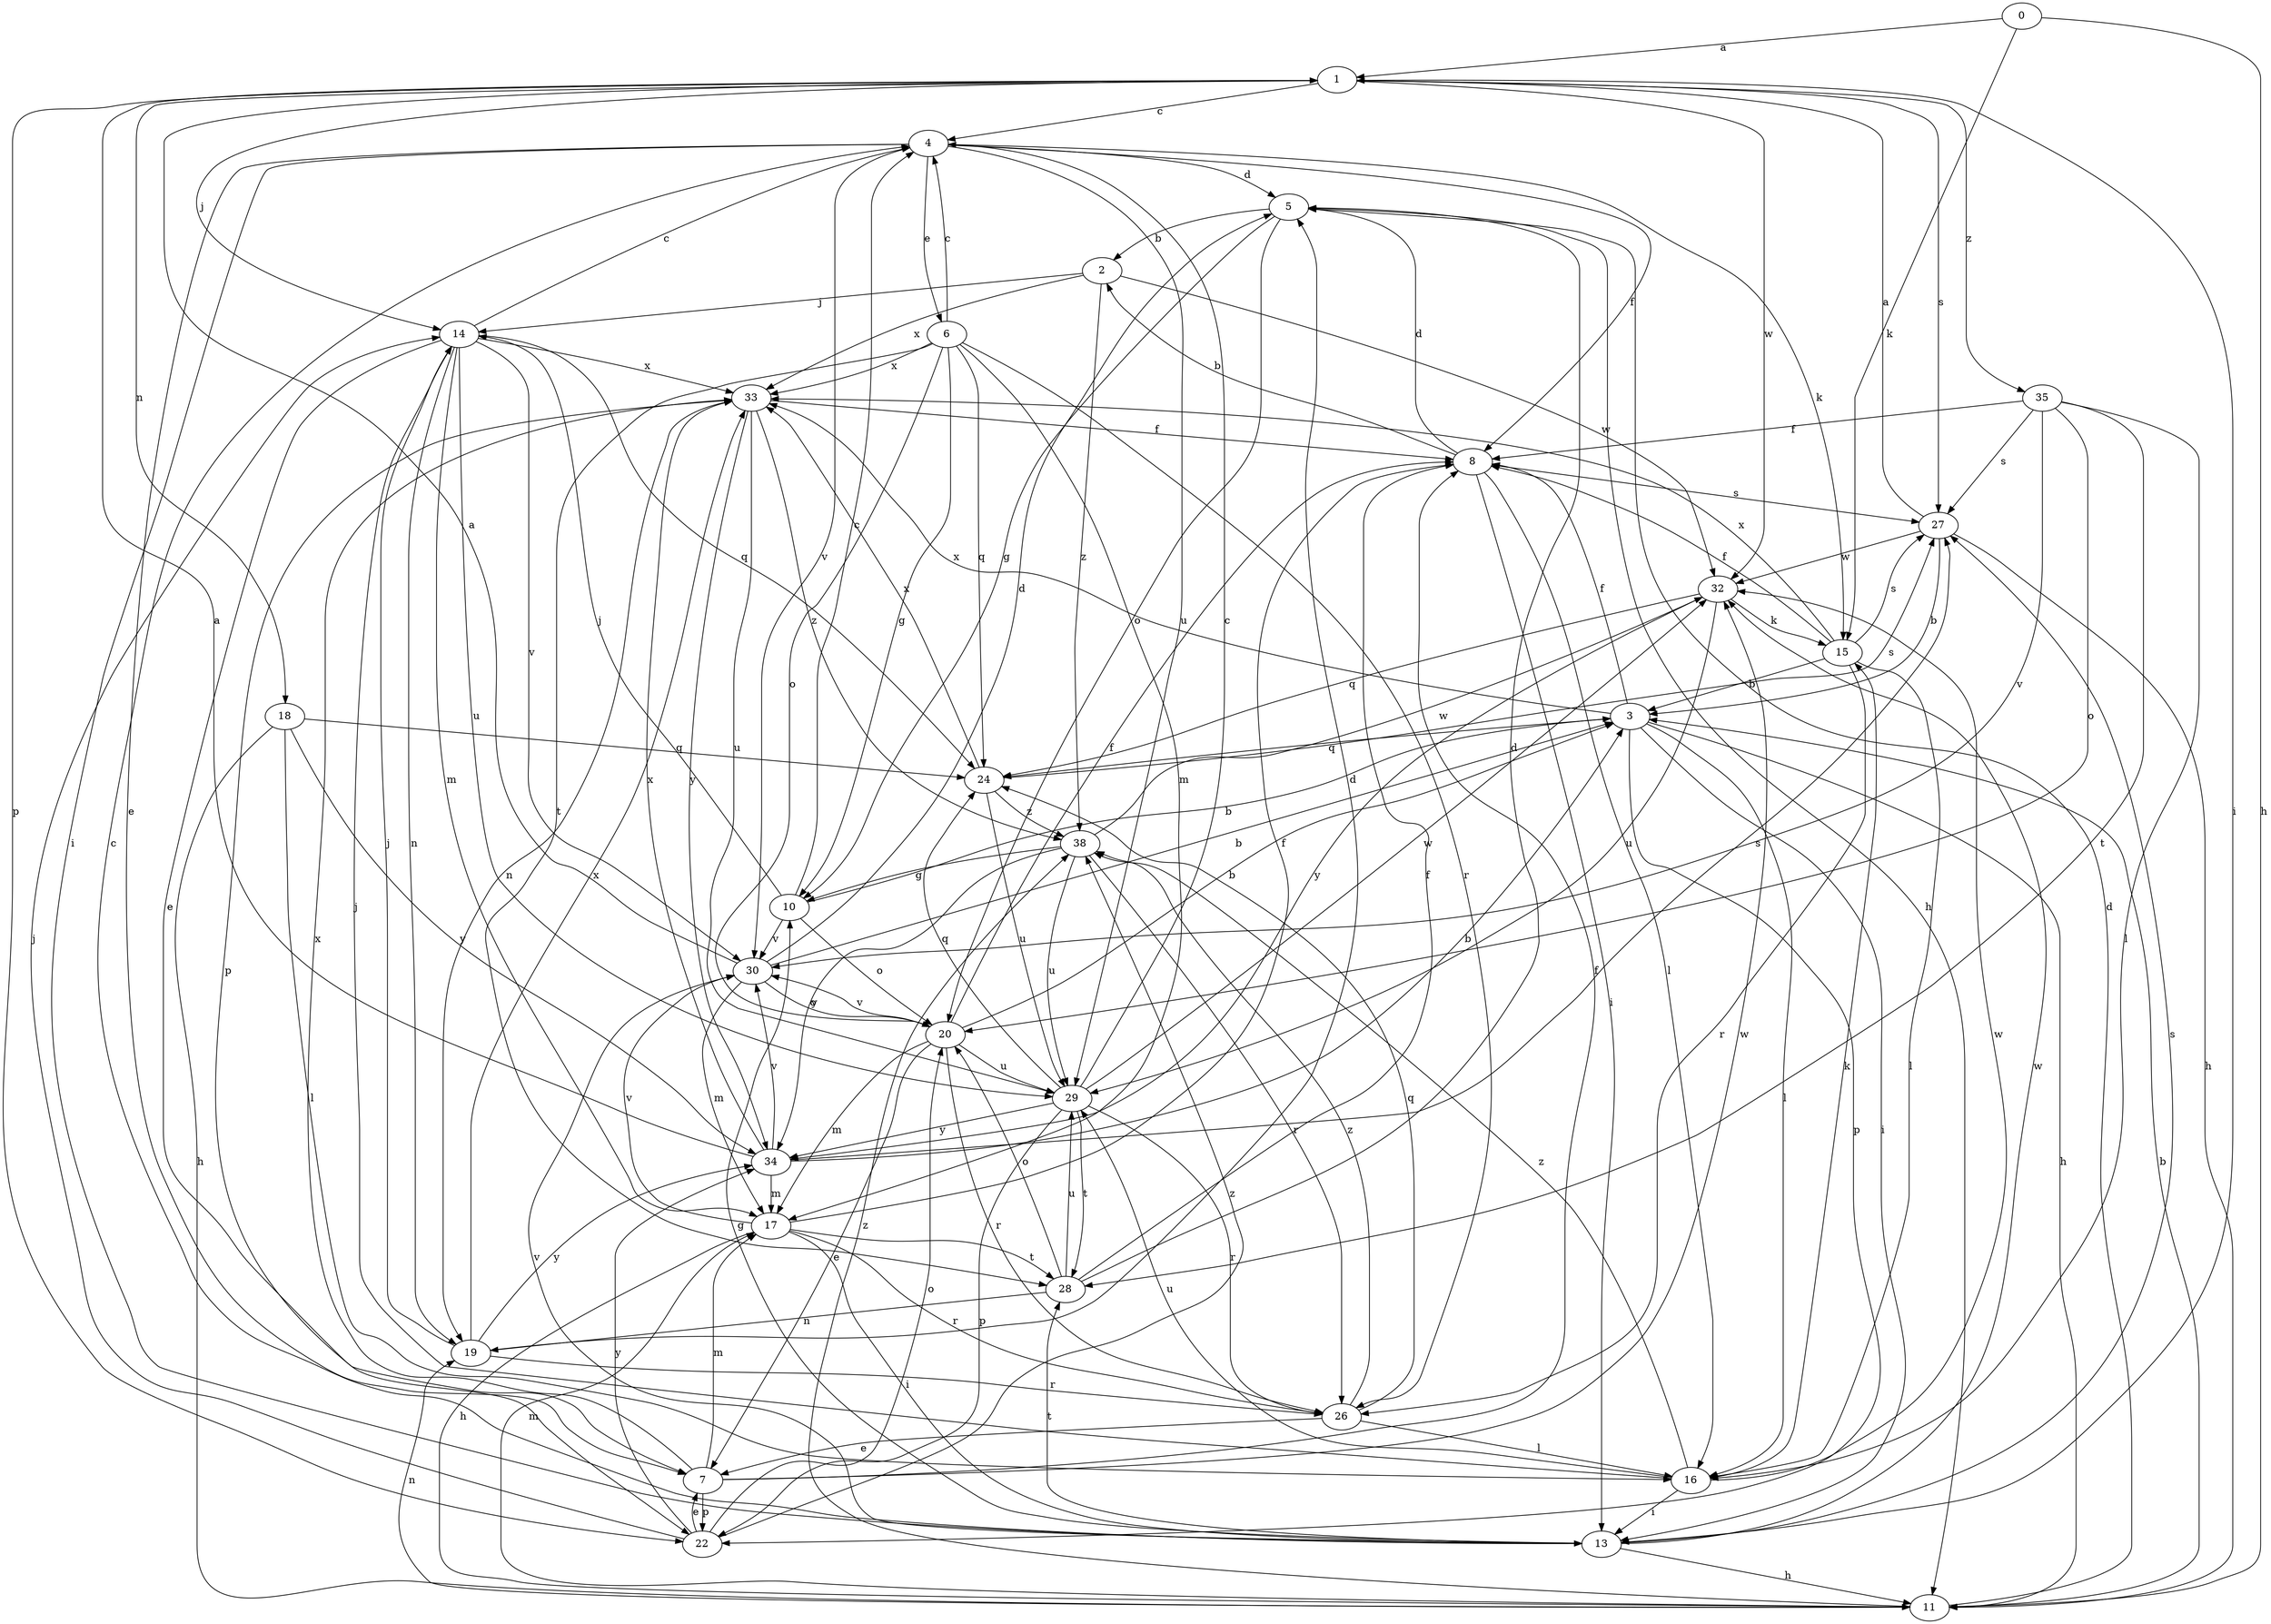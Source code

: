 strict digraph  {
0;
1;
2;
3;
4;
5;
6;
7;
8;
10;
11;
13;
14;
15;
16;
17;
18;
19;
20;
22;
24;
26;
27;
28;
29;
30;
32;
33;
34;
35;
38;
0 -> 1  [label=a];
0 -> 11  [label=h];
0 -> 15  [label=k];
1 -> 4  [label=c];
1 -> 13  [label=i];
1 -> 14  [label=j];
1 -> 18  [label=n];
1 -> 22  [label=p];
1 -> 27  [label=s];
1 -> 32  [label=w];
1 -> 35  [label=z];
2 -> 14  [label=j];
2 -> 32  [label=w];
2 -> 33  [label=x];
2 -> 38  [label=z];
3 -> 8  [label=f];
3 -> 11  [label=h];
3 -> 13  [label=i];
3 -> 16  [label=l];
3 -> 22  [label=p];
3 -> 24  [label=q];
3 -> 33  [label=x];
4 -> 5  [label=d];
4 -> 6  [label=e];
4 -> 7  [label=e];
4 -> 8  [label=f];
4 -> 13  [label=i];
4 -> 15  [label=k];
4 -> 29  [label=u];
4 -> 30  [label=v];
5 -> 2  [label=b];
5 -> 10  [label=g];
5 -> 11  [label=h];
5 -> 20  [label=o];
6 -> 4  [label=c];
6 -> 10  [label=g];
6 -> 17  [label=m];
6 -> 20  [label=o];
6 -> 24  [label=q];
6 -> 26  [label=r];
6 -> 28  [label=t];
6 -> 33  [label=x];
7 -> 8  [label=f];
7 -> 17  [label=m];
7 -> 22  [label=p];
7 -> 32  [label=w];
7 -> 33  [label=x];
8 -> 2  [label=b];
8 -> 5  [label=d];
8 -> 13  [label=i];
8 -> 16  [label=l];
8 -> 27  [label=s];
10 -> 3  [label=b];
10 -> 4  [label=c];
10 -> 14  [label=j];
10 -> 20  [label=o];
10 -> 30  [label=v];
11 -> 3  [label=b];
11 -> 5  [label=d];
11 -> 17  [label=m];
11 -> 19  [label=n];
11 -> 38  [label=z];
13 -> 4  [label=c];
13 -> 10  [label=g];
13 -> 11  [label=h];
13 -> 27  [label=s];
13 -> 28  [label=t];
13 -> 30  [label=v];
13 -> 32  [label=w];
14 -> 4  [label=c];
14 -> 7  [label=e];
14 -> 17  [label=m];
14 -> 19  [label=n];
14 -> 24  [label=q];
14 -> 29  [label=u];
14 -> 30  [label=v];
14 -> 33  [label=x];
15 -> 3  [label=b];
15 -> 8  [label=f];
15 -> 16  [label=l];
15 -> 26  [label=r];
15 -> 27  [label=s];
15 -> 33  [label=x];
16 -> 13  [label=i];
16 -> 14  [label=j];
16 -> 15  [label=k];
16 -> 29  [label=u];
16 -> 32  [label=w];
16 -> 38  [label=z];
17 -> 8  [label=f];
17 -> 11  [label=h];
17 -> 13  [label=i];
17 -> 26  [label=r];
17 -> 28  [label=t];
17 -> 30  [label=v];
18 -> 11  [label=h];
18 -> 16  [label=l];
18 -> 24  [label=q];
18 -> 34  [label=y];
19 -> 5  [label=d];
19 -> 14  [label=j];
19 -> 26  [label=r];
19 -> 33  [label=x];
19 -> 34  [label=y];
20 -> 3  [label=b];
20 -> 7  [label=e];
20 -> 8  [label=f];
20 -> 17  [label=m];
20 -> 26  [label=r];
20 -> 29  [label=u];
20 -> 30  [label=v];
22 -> 7  [label=e];
22 -> 14  [label=j];
22 -> 20  [label=o];
22 -> 34  [label=y];
22 -> 38  [label=z];
24 -> 27  [label=s];
24 -> 29  [label=u];
24 -> 33  [label=x];
24 -> 38  [label=z];
26 -> 7  [label=e];
26 -> 16  [label=l];
26 -> 24  [label=q];
26 -> 38  [label=z];
27 -> 1  [label=a];
27 -> 3  [label=b];
27 -> 11  [label=h];
27 -> 32  [label=w];
28 -> 5  [label=d];
28 -> 8  [label=f];
28 -> 19  [label=n];
28 -> 20  [label=o];
28 -> 29  [label=u];
29 -> 4  [label=c];
29 -> 22  [label=p];
29 -> 24  [label=q];
29 -> 26  [label=r];
29 -> 28  [label=t];
29 -> 32  [label=w];
29 -> 34  [label=y];
30 -> 1  [label=a];
30 -> 3  [label=b];
30 -> 5  [label=d];
30 -> 17  [label=m];
30 -> 20  [label=o];
32 -> 15  [label=k];
32 -> 24  [label=q];
32 -> 29  [label=u];
32 -> 34  [label=y];
33 -> 8  [label=f];
33 -> 19  [label=n];
33 -> 22  [label=p];
33 -> 29  [label=u];
33 -> 34  [label=y];
33 -> 38  [label=z];
34 -> 1  [label=a];
34 -> 3  [label=b];
34 -> 17  [label=m];
34 -> 27  [label=s];
34 -> 30  [label=v];
34 -> 33  [label=x];
35 -> 8  [label=f];
35 -> 16  [label=l];
35 -> 20  [label=o];
35 -> 27  [label=s];
35 -> 28  [label=t];
35 -> 30  [label=v];
38 -> 10  [label=g];
38 -> 26  [label=r];
38 -> 29  [label=u];
38 -> 32  [label=w];
38 -> 34  [label=y];
}
